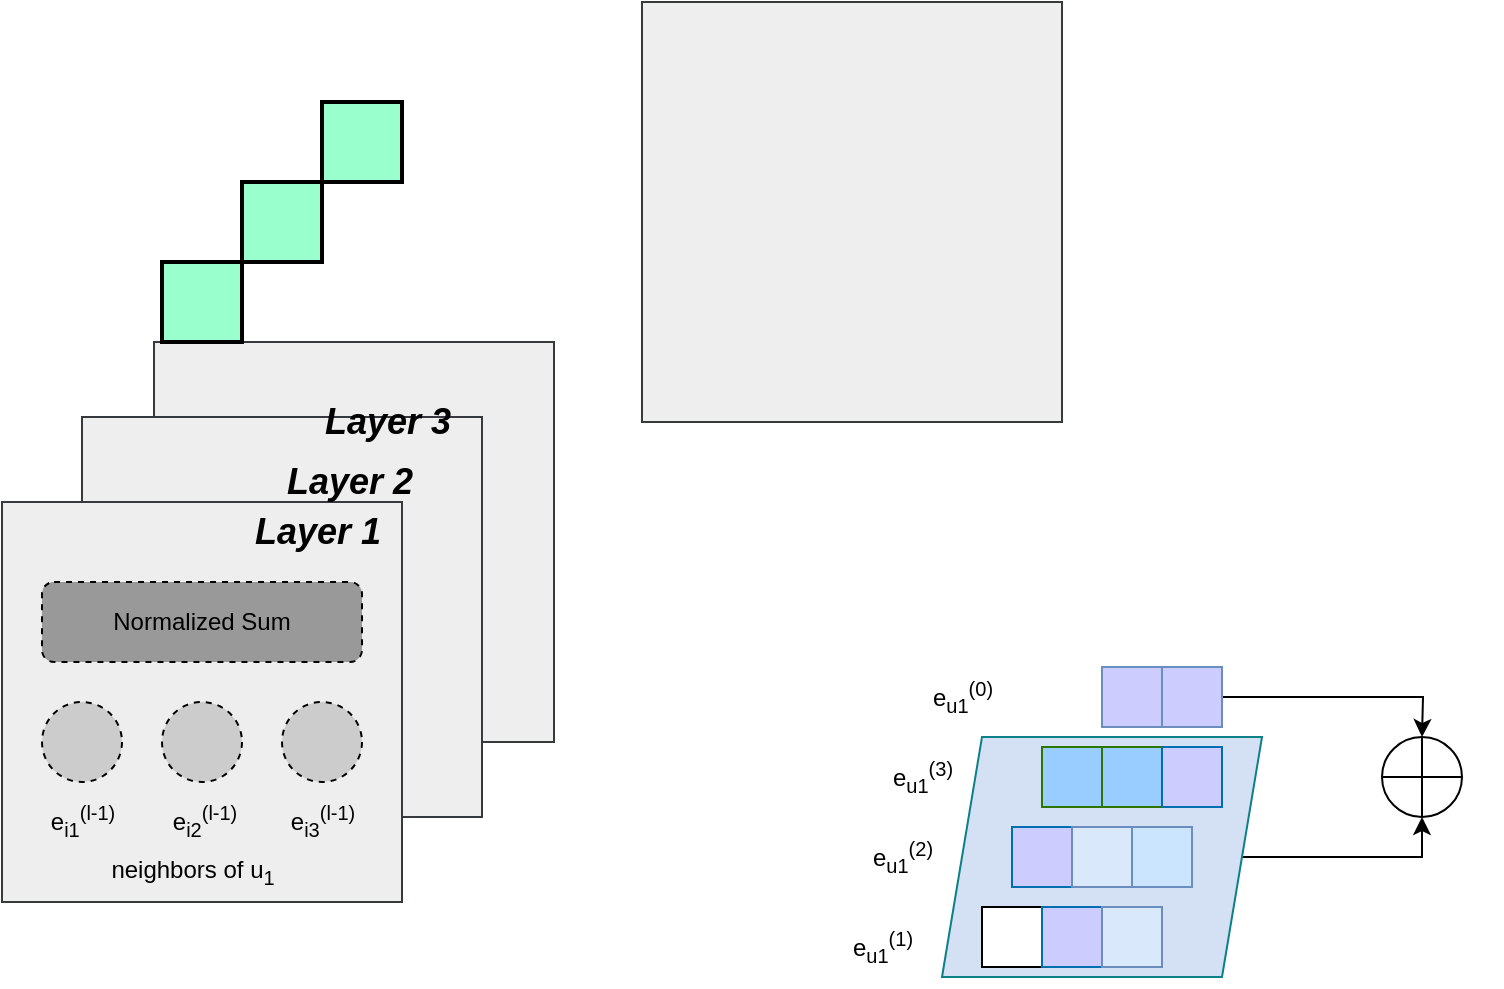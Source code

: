 <mxfile version="20.8.20" type="github">
  <diagram name="第 1 页" id="6A69kBXLV3pPt3YaCDEA">
    <mxGraphModel dx="1503" dy="874" grid="1" gridSize="10" guides="1" tooltips="1" connect="1" arrows="1" fold="1" page="1" pageScale="1" pageWidth="827" pageHeight="1169" math="0" shadow="0">
      <root>
        <mxCell id="0" />
        <mxCell id="1" parent="0" />
        <mxCell id="16Ufw4QIN5W4IYfzzf8h-66" value="" style="whiteSpace=wrap;html=1;aspect=fixed;strokeColor=#36393d;fillColor=#eeeeee;" vertex="1" parent="1">
          <mxGeometry x="156" y="280" width="200" height="200" as="geometry" />
        </mxCell>
        <mxCell id="16Ufw4QIN5W4IYfzzf8h-67" value="" style="whiteSpace=wrap;html=1;aspect=fixed;strokeColor=#36393d;fillColor=#eeeeee;" vertex="1" parent="1">
          <mxGeometry x="120" y="317.5" width="200" height="200" as="geometry" />
        </mxCell>
        <mxCell id="16Ufw4QIN5W4IYfzzf8h-52" value="" style="whiteSpace=wrap;html=1;aspect=fixed;strokeColor=#36393d;fillColor=#eeeeee;" vertex="1" parent="1">
          <mxGeometry x="80" y="360" width="200" height="200" as="geometry" />
        </mxCell>
        <mxCell id="16Ufw4QIN5W4IYfzzf8h-53" value="Normalized Sum" style="rounded=1;whiteSpace=wrap;html=1;strokeColor=default;fillColor=#999999;dashed=1;" vertex="1" parent="1">
          <mxGeometry x="100" y="400" width="160" height="40" as="geometry" />
        </mxCell>
        <mxCell id="16Ufw4QIN5W4IYfzzf8h-58" value="e&lt;sub&gt;i2&lt;/sub&gt;&lt;sup&gt;(l-1)&lt;/sup&gt;" style="text;html=1;align=center;verticalAlign=middle;resizable=0;points=[];autosize=1;strokeColor=none;fillColor=none;" vertex="1" parent="1">
          <mxGeometry x="151" y="500" width="60" height="40" as="geometry" />
        </mxCell>
        <mxCell id="16Ufw4QIN5W4IYfzzf8h-59" value="" style="ellipse;whiteSpace=wrap;html=1;aspect=fixed;dashed=1;strokeColor=default;fillColor=#CCCCCC;" vertex="1" parent="1">
          <mxGeometry x="160" y="460" width="40" height="40" as="geometry" />
        </mxCell>
        <mxCell id="16Ufw4QIN5W4IYfzzf8h-61" value="e&lt;sub&gt;i3&lt;/sub&gt;&lt;sup&gt;(l-1)&lt;/sup&gt;" style="text;html=1;align=center;verticalAlign=middle;resizable=0;points=[];autosize=1;strokeColor=none;fillColor=none;" vertex="1" parent="1">
          <mxGeometry x="210" y="500" width="60" height="40" as="geometry" />
        </mxCell>
        <mxCell id="16Ufw4QIN5W4IYfzzf8h-62" value="" style="ellipse;whiteSpace=wrap;html=1;aspect=fixed;dashed=1;strokeColor=default;fillColor=#CCCCCC;" vertex="1" parent="1">
          <mxGeometry x="220" y="460" width="40" height="40" as="geometry" />
        </mxCell>
        <mxCell id="16Ufw4QIN5W4IYfzzf8h-63" value="e&lt;sub&gt;i1&lt;/sub&gt;&lt;sup&gt;(l-1)&lt;/sup&gt;" style="text;html=1;align=center;verticalAlign=middle;resizable=0;points=[];autosize=1;strokeColor=none;fillColor=none;" vertex="1" parent="1">
          <mxGeometry x="90" y="500" width="60" height="40" as="geometry" />
        </mxCell>
        <mxCell id="16Ufw4QIN5W4IYfzzf8h-64" value="" style="ellipse;whiteSpace=wrap;html=1;aspect=fixed;dashed=1;strokeColor=default;fillColor=#CCCCCC;" vertex="1" parent="1">
          <mxGeometry x="100" y="460" width="40" height="40" as="geometry" />
        </mxCell>
        <mxCell id="16Ufw4QIN5W4IYfzzf8h-65" value="neighbors of u&lt;sub&gt;1&lt;/sub&gt;" style="text;html=1;align=center;verticalAlign=middle;resizable=0;points=[];autosize=1;strokeColor=none;fillColor=none;" vertex="1" parent="1">
          <mxGeometry x="120" y="530" width="110" height="30" as="geometry" />
        </mxCell>
        <mxCell id="16Ufw4QIN5W4IYfzzf8h-68" value="&lt;b style=&quot;font-size: 18px;&quot;&gt;&lt;span style=&quot;font-size: 18px;&quot;&gt;&lt;i style=&quot;font-size: 18px;&quot;&gt;Layer 1&amp;nbsp;&lt;/i&gt;&lt;/span&gt;&lt;/b&gt;" style="text;html=1;align=center;verticalAlign=middle;resizable=0;points=[];autosize=1;strokeColor=none;fillColor=none;strokeWidth=2;fontSize=18;" vertex="1" parent="1">
          <mxGeometry x="195" y="355" width="90" height="40" as="geometry" />
        </mxCell>
        <mxCell id="16Ufw4QIN5W4IYfzzf8h-69" value="&lt;b style=&quot;font-size: 18px;&quot;&gt;&lt;span style=&quot;font-size: 18px;&quot;&gt;&lt;i style=&quot;font-size: 18px;&quot;&gt;Layer 2&amp;nbsp;&lt;/i&gt;&lt;/span&gt;&lt;/b&gt;" style="text;html=1;align=center;verticalAlign=middle;resizable=0;points=[];autosize=1;strokeColor=none;fillColor=none;strokeWidth=2;fontSize=18;" vertex="1" parent="1">
          <mxGeometry x="211" y="330" width="90" height="40" as="geometry" />
        </mxCell>
        <mxCell id="16Ufw4QIN5W4IYfzzf8h-70" value="&lt;b style=&quot;font-size: 18px;&quot;&gt;&lt;span style=&quot;font-size: 18px;&quot;&gt;&lt;i style=&quot;font-size: 18px;&quot;&gt;Layer 3&amp;nbsp;&lt;/i&gt;&lt;/span&gt;&lt;/b&gt;" style="text;html=1;align=center;verticalAlign=middle;resizable=0;points=[];autosize=1;strokeColor=none;fillColor=none;strokeWidth=2;fontSize=18;fontStyle=0" vertex="1" parent="1">
          <mxGeometry x="230" y="300" width="90" height="40" as="geometry" />
        </mxCell>
        <mxCell id="16Ufw4QIN5W4IYfzzf8h-78" style="edgeStyle=orthogonalEdgeStyle;rounded=0;orthogonalLoop=1;jettySize=auto;html=1;entryX=0.5;entryY=1;entryDx=0;entryDy=0;" edge="1" parent="1" source="16Ufw4QIN5W4IYfzzf8h-79" target="16Ufw4QIN5W4IYfzzf8h-99">
          <mxGeometry relative="1" as="geometry" />
        </mxCell>
        <mxCell id="16Ufw4QIN5W4IYfzzf8h-79" value="" style="shape=parallelogram;perimeter=parallelogramPerimeter;whiteSpace=wrap;html=1;fixedSize=1;fillColor=#D4E1F5;strokeColor=#0e8088;" vertex="1" parent="1">
          <mxGeometry x="550" y="477.5" width="160" height="120" as="geometry" />
        </mxCell>
        <mxCell id="16Ufw4QIN5W4IYfzzf8h-80" value="" style="whiteSpace=wrap;html=1;aspect=fixed;fillColor=#99CCFF;fontColor=#ffffff;strokeColor=#2D7600;" vertex="1" parent="1">
          <mxGeometry x="600" y="482.5" width="30" height="30" as="geometry" />
        </mxCell>
        <mxCell id="16Ufw4QIN5W4IYfzzf8h-81" value="" style="whiteSpace=wrap;html=1;aspect=fixed;fillColor=#99CCFF;fontColor=#ffffff;strokeColor=#2D7600;" vertex="1" parent="1">
          <mxGeometry x="630" y="482.5" width="30" height="30" as="geometry" />
        </mxCell>
        <mxCell id="16Ufw4QIN5W4IYfzzf8h-82" value="" style="whiteSpace=wrap;html=1;aspect=fixed;strokeColor=#006EAF;fillColor=#CCCCFF;fontColor=#ffffff;" vertex="1" parent="1">
          <mxGeometry x="660" y="482.5" width="30" height="30" as="geometry" />
        </mxCell>
        <mxCell id="16Ufw4QIN5W4IYfzzf8h-83" value="" style="whiteSpace=wrap;html=1;aspect=fixed;strokeColor=#006EAF;fillColor=#CCCCFF;fontColor=#ffffff;" vertex="1" parent="1">
          <mxGeometry x="585" y="522.5" width="30" height="30" as="geometry" />
        </mxCell>
        <mxCell id="16Ufw4QIN5W4IYfzzf8h-84" value="" style="whiteSpace=wrap;html=1;aspect=fixed;strokeColor=#6c8ebf;fillColor=#dae8fc;gradientColor=none;" vertex="1" parent="1">
          <mxGeometry x="615" y="522.5" width="30" height="30" as="geometry" />
        </mxCell>
        <mxCell id="16Ufw4QIN5W4IYfzzf8h-85" value="" style="whiteSpace=wrap;html=1;aspect=fixed;strokeColor=#6c8ebf;fillColor=#CCE5FF;gradientColor=none;" vertex="1" parent="1">
          <mxGeometry x="645" y="522.5" width="30" height="30" as="geometry" />
        </mxCell>
        <mxCell id="16Ufw4QIN5W4IYfzzf8h-86" value="" style="whiteSpace=wrap;html=1;aspect=fixed;" vertex="1" parent="1">
          <mxGeometry x="570" y="562.5" width="30" height="30" as="geometry" />
        </mxCell>
        <mxCell id="16Ufw4QIN5W4IYfzzf8h-87" value="" style="whiteSpace=wrap;html=1;aspect=fixed;fillColor=#CCCCFF;fontColor=#ffffff;strokeColor=#006EAF;" vertex="1" parent="1">
          <mxGeometry x="600" y="562.5" width="30" height="30" as="geometry" />
        </mxCell>
        <mxCell id="16Ufw4QIN5W4IYfzzf8h-88" value="" style="whiteSpace=wrap;html=1;aspect=fixed;strokeColor=#6c8ebf;fillColor=#dae8fc;gradientColor=none;" vertex="1" parent="1">
          <mxGeometry x="630" y="562.5" width="30" height="30" as="geometry" />
        </mxCell>
        <mxCell id="16Ufw4QIN5W4IYfzzf8h-89" value="e&lt;sub&gt;u1&lt;/sub&gt;&lt;sup&gt;(3)&lt;/sup&gt;" style="text;html=1;align=center;verticalAlign=middle;resizable=0;points=[];autosize=1;strokeColor=none;fillColor=none;" vertex="1" parent="1">
          <mxGeometry x="510" y="477.5" width="60" height="40" as="geometry" />
        </mxCell>
        <mxCell id="16Ufw4QIN5W4IYfzzf8h-90" value="e&lt;sub&gt;u1&lt;/sub&gt;&lt;sup&gt;(2)&lt;/sup&gt;" style="text;html=1;align=center;verticalAlign=middle;resizable=0;points=[];autosize=1;strokeColor=none;fillColor=none;" vertex="1" parent="1">
          <mxGeometry x="500" y="517.5" width="60" height="40" as="geometry" />
        </mxCell>
        <mxCell id="16Ufw4QIN5W4IYfzzf8h-91" value="e&lt;sub&gt;u1&lt;/sub&gt;&lt;sup&gt;(1)&lt;/sup&gt;" style="text;html=1;align=center;verticalAlign=middle;resizable=0;points=[];autosize=1;strokeColor=none;fillColor=none;" vertex="1" parent="1">
          <mxGeometry x="490" y="562.5" width="60" height="40" as="geometry" />
        </mxCell>
        <mxCell id="16Ufw4QIN5W4IYfzzf8h-92" value="e&lt;sub&gt;u1&lt;/sub&gt;&lt;sup&gt;(0)&lt;/sup&gt;" style="text;html=1;align=center;verticalAlign=middle;resizable=0;points=[];autosize=1;strokeColor=none;fillColor=none;" vertex="1" parent="1">
          <mxGeometry x="530" y="437.5" width="60" height="40" as="geometry" />
        </mxCell>
        <mxCell id="16Ufw4QIN5W4IYfzzf8h-94" value="" style="whiteSpace=wrap;html=1;aspect=fixed;fillColor=#CCCCFF;strokeColor=#6c8ebf;gradientColor=none;" vertex="1" parent="1">
          <mxGeometry x="630" y="442.5" width="30" height="30" as="geometry" />
        </mxCell>
        <mxCell id="16Ufw4QIN5W4IYfzzf8h-95" style="edgeStyle=orthogonalEdgeStyle;rounded=0;orthogonalLoop=1;jettySize=auto;html=1;" edge="1" parent="1" source="16Ufw4QIN5W4IYfzzf8h-96">
          <mxGeometry relative="1" as="geometry">
            <mxPoint x="790" y="477.5" as="targetPoint" />
          </mxGeometry>
        </mxCell>
        <mxCell id="16Ufw4QIN5W4IYfzzf8h-96" value="" style="whiteSpace=wrap;html=1;aspect=fixed;strokeColor=#6c8ebf;fillColor=#CCCCFF;gradientColor=none;" vertex="1" parent="1">
          <mxGeometry x="660" y="442.5" width="30" height="30" as="geometry" />
        </mxCell>
        <mxCell id="16Ufw4QIN5W4IYfzzf8h-97" value="" style="group" vertex="1" connectable="0" parent="1">
          <mxGeometry x="770" y="457.5" width="60" height="60" as="geometry" />
        </mxCell>
        <mxCell id="16Ufw4QIN5W4IYfzzf8h-98" style="edgeStyle=orthogonalEdgeStyle;rounded=0;orthogonalLoop=1;jettySize=auto;html=1;exitX=1;exitY=0;exitDx=0;exitDy=0;" edge="1" parent="16Ufw4QIN5W4IYfzzf8h-97" source="16Ufw4QIN5W4IYfzzf8h-99">
          <mxGeometry relative="1" as="geometry">
            <mxPoint x="33.667" y="50" as="targetPoint" />
          </mxGeometry>
        </mxCell>
        <mxCell id="16Ufw4QIN5W4IYfzzf8h-99" value="" style="ellipse;whiteSpace=wrap;html=1;aspect=fixed;" vertex="1" parent="16Ufw4QIN5W4IYfzzf8h-97">
          <mxGeometry y="20" width="40" height="40" as="geometry" />
        </mxCell>
        <mxCell id="16Ufw4QIN5W4IYfzzf8h-100" value="" style="endArrow=none;html=1;rounded=0;exitX=0.5;exitY=1;exitDx=0;exitDy=0;entryX=0.5;entryY=0;entryDx=0;entryDy=0;" edge="1" parent="16Ufw4QIN5W4IYfzzf8h-97" source="16Ufw4QIN5W4IYfzzf8h-99" target="16Ufw4QIN5W4IYfzzf8h-99">
          <mxGeometry width="50" height="50" relative="1" as="geometry">
            <mxPoint x="20" y="40" as="sourcePoint" />
            <mxPoint x="70" y="-10" as="targetPoint" />
          </mxGeometry>
        </mxCell>
        <mxCell id="16Ufw4QIN5W4IYfzzf8h-101" value="" style="endArrow=none;html=1;rounded=0;exitX=0;exitY=0.5;exitDx=0;exitDy=0;entryX=1;entryY=0.5;entryDx=0;entryDy=0;" edge="1" parent="16Ufw4QIN5W4IYfzzf8h-97" source="16Ufw4QIN5W4IYfzzf8h-99" target="16Ufw4QIN5W4IYfzzf8h-99">
          <mxGeometry width="50" height="50" relative="1" as="geometry">
            <mxPoint x="20" y="40" as="sourcePoint" />
            <mxPoint x="70" y="-10" as="targetPoint" />
          </mxGeometry>
        </mxCell>
        <mxCell id="16Ufw4QIN5W4IYfzzf8h-105" value="" style="whiteSpace=wrap;html=1;aspect=fixed;strokeColor=default;strokeWidth=2;fontSize=18;fillColor=#99FFCC;gradientColor=none;" vertex="1" parent="1">
          <mxGeometry x="160" y="240" width="40" height="40" as="geometry" />
        </mxCell>
        <mxCell id="16Ufw4QIN5W4IYfzzf8h-106" value="" style="whiteSpace=wrap;html=1;aspect=fixed;strokeColor=default;strokeWidth=2;fontSize=18;fillColor=#99FFCC;gradientColor=none;" vertex="1" parent="1">
          <mxGeometry x="200" y="200" width="40" height="40" as="geometry" />
        </mxCell>
        <mxCell id="16Ufw4QIN5W4IYfzzf8h-107" value="" style="whiteSpace=wrap;html=1;aspect=fixed;strokeColor=default;strokeWidth=2;fontSize=18;fillColor=#99FFCC;gradientColor=none;" vertex="1" parent="1">
          <mxGeometry x="240" y="160" width="40" height="40" as="geometry" />
        </mxCell>
        <mxCell id="16Ufw4QIN5W4IYfzzf8h-109" value="" style="whiteSpace=wrap;html=1;aspect=fixed;strokeColor=#36393d;fillColor=#eeeeee;" vertex="1" parent="1">
          <mxGeometry x="400" y="110" width="210" height="210" as="geometry" />
        </mxCell>
      </root>
    </mxGraphModel>
  </diagram>
</mxfile>

